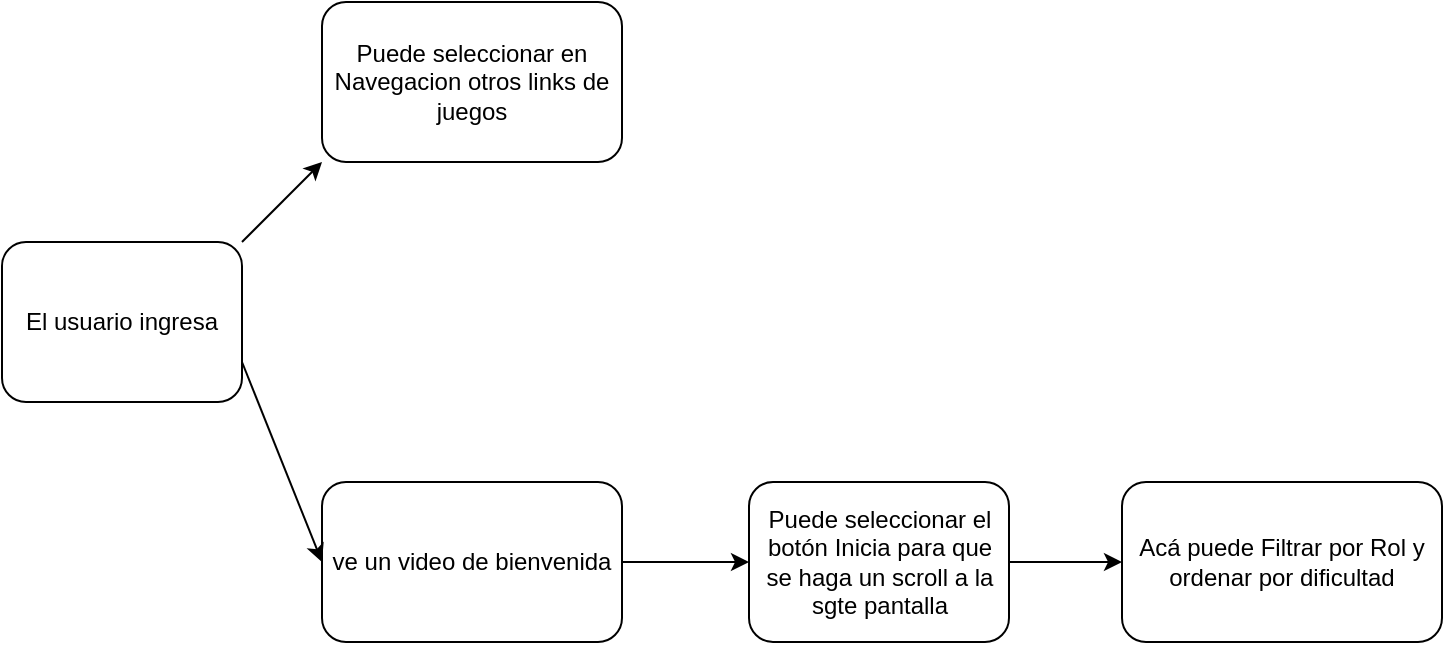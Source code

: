 <mxfile version="17.4.6" type="github">
  <diagram id="NyLfop6wYTyFUQ1CwdRf" name="Page-1">
    <mxGraphModel dx="1014" dy="574" grid="1" gridSize="10" guides="1" tooltips="1" connect="1" arrows="1" fold="1" page="1" pageScale="1" pageWidth="827" pageHeight="1169" math="0" shadow="0">
      <root>
        <object label="" id="0">
          <mxCell />
        </object>
        <mxCell id="1" parent="0" />
        <mxCell id="bTt0r9mP6qZZm92_AayO-7" value="El usuario ingresa" style="rounded=1;whiteSpace=wrap;html=1;" vertex="1" parent="1">
          <mxGeometry x="40" y="160" width="120" height="80" as="geometry" />
        </mxCell>
        <mxCell id="bTt0r9mP6qZZm92_AayO-9" value="ve un video de bienvenida" style="rounded=1;whiteSpace=wrap;html=1;" vertex="1" parent="1">
          <mxGeometry x="200" y="280" width="150" height="80" as="geometry" />
        </mxCell>
        <mxCell id="bTt0r9mP6qZZm92_AayO-10" value="Puede seleccionar en Navegacion otros links de juegos" style="rounded=1;whiteSpace=wrap;html=1;" vertex="1" parent="1">
          <mxGeometry x="200" y="40" width="150" height="80" as="geometry" />
        </mxCell>
        <mxCell id="bTt0r9mP6qZZm92_AayO-11" value="Puede seleccionar el botón Inicia para que se haga un scroll a la sgte pantalla" style="rounded=1;whiteSpace=wrap;html=1;" vertex="1" parent="1">
          <mxGeometry x="413.5" y="280" width="130" height="80" as="geometry" />
        </mxCell>
        <mxCell id="bTt0r9mP6qZZm92_AayO-14" value="" style="endArrow=classic;html=1;rounded=0;exitX=1;exitY=0;exitDx=0;exitDy=0;entryX=0;entryY=1;entryDx=0;entryDy=0;" edge="1" parent="1" source="bTt0r9mP6qZZm92_AayO-7" target="bTt0r9mP6qZZm92_AayO-10">
          <mxGeometry width="50" height="50" relative="1" as="geometry">
            <mxPoint x="380" y="290" as="sourcePoint" />
            <mxPoint x="430" y="240" as="targetPoint" />
            <Array as="points" />
          </mxGeometry>
        </mxCell>
        <mxCell id="bTt0r9mP6qZZm92_AayO-15" value="" style="endArrow=classic;html=1;rounded=0;entryX=0;entryY=0.5;entryDx=0;entryDy=0;" edge="1" parent="1" target="bTt0r9mP6qZZm92_AayO-9">
          <mxGeometry width="50" height="50" relative="1" as="geometry">
            <mxPoint x="160" y="220" as="sourcePoint" />
            <mxPoint x="200" y="300" as="targetPoint" />
          </mxGeometry>
        </mxCell>
        <mxCell id="bTt0r9mP6qZZm92_AayO-16" value="" style="endArrow=classic;html=1;rounded=0;exitX=1;exitY=0.5;exitDx=0;exitDy=0;entryX=0;entryY=0.5;entryDx=0;entryDy=0;" edge="1" parent="1" source="bTt0r9mP6qZZm92_AayO-9" target="bTt0r9mP6qZZm92_AayO-11">
          <mxGeometry width="50" height="50" relative="1" as="geometry">
            <mxPoint x="380" y="290" as="sourcePoint" />
            <mxPoint x="275" y="360" as="targetPoint" />
          </mxGeometry>
        </mxCell>
        <mxCell id="bTt0r9mP6qZZm92_AayO-17" value="Acá puede Filtrar por Rol y ordenar por dificultad&lt;br&gt;" style="rounded=1;whiteSpace=wrap;html=1;" vertex="1" parent="1">
          <mxGeometry x="600" y="280" width="160" height="80" as="geometry" />
        </mxCell>
        <mxCell id="bTt0r9mP6qZZm92_AayO-19" value="" style="endArrow=classic;html=1;rounded=0;entryX=0;entryY=0.5;entryDx=0;entryDy=0;exitX=1;exitY=0.5;exitDx=0;exitDy=0;" edge="1" parent="1" source="bTt0r9mP6qZZm92_AayO-11" target="bTt0r9mP6qZZm92_AayO-17">
          <mxGeometry width="50" height="50" relative="1" as="geometry">
            <mxPoint x="390" y="370" as="sourcePoint" />
            <mxPoint x="440" y="320" as="targetPoint" />
          </mxGeometry>
        </mxCell>
      </root>
    </mxGraphModel>
  </diagram>
</mxfile>
